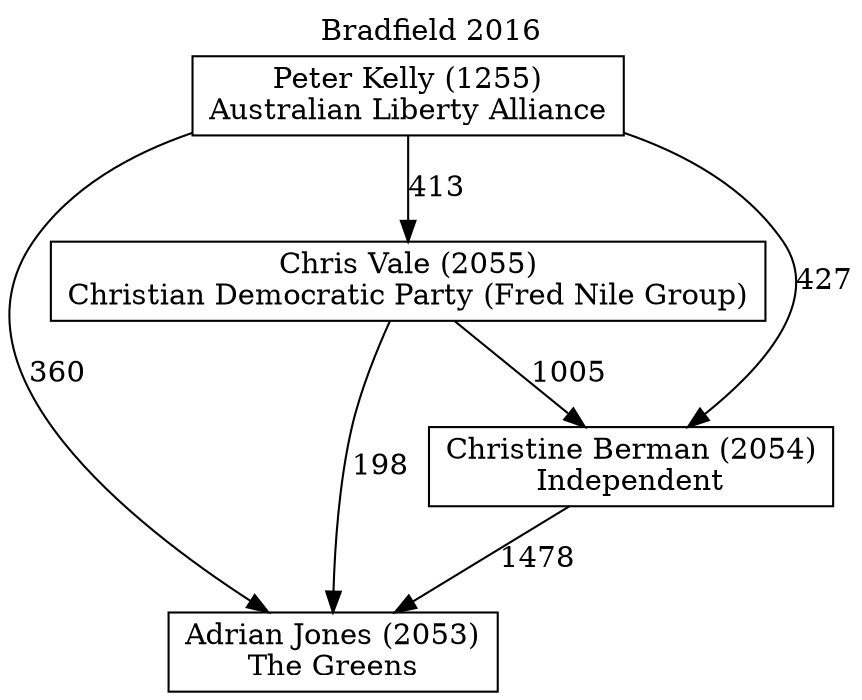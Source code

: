 // House preference flow
digraph "Adrian Jones (2053)_Bradfield_2016" {
	graph [label="Bradfield 2016" labelloc=t mclimit=10]
	node [shape=box]
	"Adrian Jones (2053)" [label="Adrian Jones (2053)
The Greens"]
	"Chris Vale (2055)" [label="Chris Vale (2055)
Christian Democratic Party (Fred Nile Group)"]
	"Peter Kelly (1255)" [label="Peter Kelly (1255)
Australian Liberty Alliance"]
	"Christine Berman (2054)" [label="Christine Berman (2054)
Independent"]
	"Christine Berman (2054)" -> "Adrian Jones (2053)" [label=1478]
	"Peter Kelly (1255)" -> "Adrian Jones (2053)" [label=360]
	"Peter Kelly (1255)" -> "Christine Berman (2054)" [label=427]
	"Peter Kelly (1255)" -> "Chris Vale (2055)" [label=413]
	"Chris Vale (2055)" -> "Adrian Jones (2053)" [label=198]
	"Chris Vale (2055)" -> "Christine Berman (2054)" [label=1005]
}
